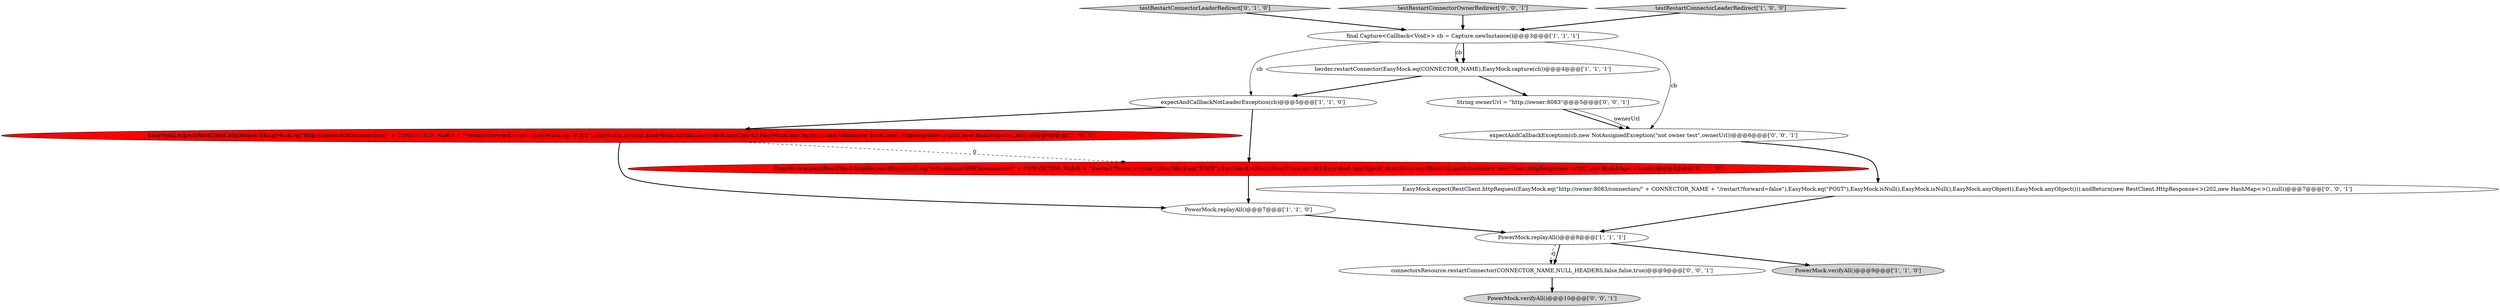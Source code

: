 digraph {
14 [style = filled, label = "connectorsResource.restartConnector(CONNECTOR_NAME,NULL_HEADERS,false,false,true)@@@9@@@['0', '0', '1']", fillcolor = white, shape = ellipse image = "AAA0AAABBB3BBB"];
5 [style = filled, label = "PowerMock.verifyAll()@@@9@@@['1', '1', '0']", fillcolor = lightgray, shape = ellipse image = "AAA0AAABBB1BBB"];
9 [style = filled, label = "testRestartConnectorLeaderRedirect['0', '1', '0']", fillcolor = lightgray, shape = diamond image = "AAA0AAABBB2BBB"];
15 [style = filled, label = "expectAndCallbackException(cb,new NotAssignedException(\"not owner test\",ownerUrl))@@@6@@@['0', '0', '1']", fillcolor = white, shape = ellipse image = "AAA0AAABBB3BBB"];
7 [style = filled, label = "EasyMock.expect(RestClient.httpRequest(EasyMock.eq(\"http://leader:8083/connectors/\" + CONNECTOR_NAME + \"/restart?forward=true\"),EasyMock.eq(\"POST\"),EasyMock.isNull(),EasyMock.isNull(),EasyMock.anyObject(),EasyMock.anyObject())).andReturn(new RestClient.HttpResponse<>(202,new HashMap<>(),null))@@@6@@@['1', '0', '0']", fillcolor = red, shape = ellipse image = "AAA1AAABBB1BBB"];
6 [style = filled, label = "final Capture<Callback<Void>> cb = Capture.newInstance()@@@3@@@['1', '1', '1']", fillcolor = white, shape = ellipse image = "AAA0AAABBB1BBB"];
3 [style = filled, label = "expectAndCallbackNotLeaderException(cb)@@@5@@@['1', '1', '0']", fillcolor = white, shape = ellipse image = "AAA0AAABBB1BBB"];
13 [style = filled, label = "testRestartConnectorOwnerRedirect['0', '0', '1']", fillcolor = lightgray, shape = diamond image = "AAA0AAABBB3BBB"];
11 [style = filled, label = "EasyMock.expect(RestClient.httpRequest(EasyMock.eq(\"http://owner:8083/connectors/\" + CONNECTOR_NAME + \"/restart?forward=false\"),EasyMock.eq(\"POST\"),EasyMock.isNull(),EasyMock.isNull(),EasyMock.anyObject(),EasyMock.anyObject())).andReturn(new RestClient.HttpResponse<>(202,new HashMap<>(),null))@@@7@@@['0', '0', '1']", fillcolor = white, shape = ellipse image = "AAA0AAABBB3BBB"];
2 [style = filled, label = "testRestartConnectorLeaderRedirect['1', '0', '0']", fillcolor = lightgray, shape = diamond image = "AAA0AAABBB1BBB"];
0 [style = filled, label = "PowerMock.replayAll()@@@7@@@['1', '1', '0']", fillcolor = white, shape = ellipse image = "AAA0AAABBB1BBB"];
12 [style = filled, label = "PowerMock.verifyAll()@@@10@@@['0', '0', '1']", fillcolor = lightgray, shape = ellipse image = "AAA0AAABBB3BBB"];
8 [style = filled, label = "EasyMock.expect(RestClient.httpRequest(EasyMock.eq(\"http://leader:8083/connectors/\" + CONNECTOR_NAME + \"/restart?forward=true\"),EasyMock.eq(\"POST\"),EasyMock.isNull(),EasyMock.isNull(),EasyMock.anyObject(),EasyMock.anyObject())).andReturn(new RestClient.HttpResponse<>(202,new HashMap<>(),null))@@@6@@@['0', '1', '0']", fillcolor = red, shape = ellipse image = "AAA1AAABBB2BBB"];
1 [style = filled, label = "herder.restartConnector(EasyMock.eq(CONNECTOR_NAME),EasyMock.capture(cb))@@@4@@@['1', '1', '1']", fillcolor = white, shape = ellipse image = "AAA0AAABBB1BBB"];
4 [style = filled, label = "PowerMock.replayAll()@@@8@@@['1', '1', '1']", fillcolor = white, shape = ellipse image = "AAA0AAABBB1BBB"];
10 [style = filled, label = "String ownerUrl = \"http://owner:8083\"@@@5@@@['0', '0', '1']", fillcolor = white, shape = ellipse image = "AAA0AAABBB3BBB"];
4->14 [style = bold, label=""];
10->15 [style = bold, label=""];
2->6 [style = bold, label=""];
11->4 [style = bold, label=""];
7->8 [style = dashed, label="0"];
1->3 [style = bold, label=""];
6->3 [style = solid, label="cb"];
7->0 [style = bold, label=""];
9->6 [style = bold, label=""];
8->0 [style = bold, label=""];
6->1 [style = bold, label=""];
15->11 [style = bold, label=""];
3->7 [style = bold, label=""];
6->1 [style = solid, label="cb"];
0->4 [style = bold, label=""];
3->8 [style = bold, label=""];
14->12 [style = bold, label=""];
6->15 [style = solid, label="cb"];
10->15 [style = solid, label="ownerUrl"];
4->14 [style = dashed, label="0"];
13->6 [style = bold, label=""];
1->10 [style = bold, label=""];
4->5 [style = bold, label=""];
}
